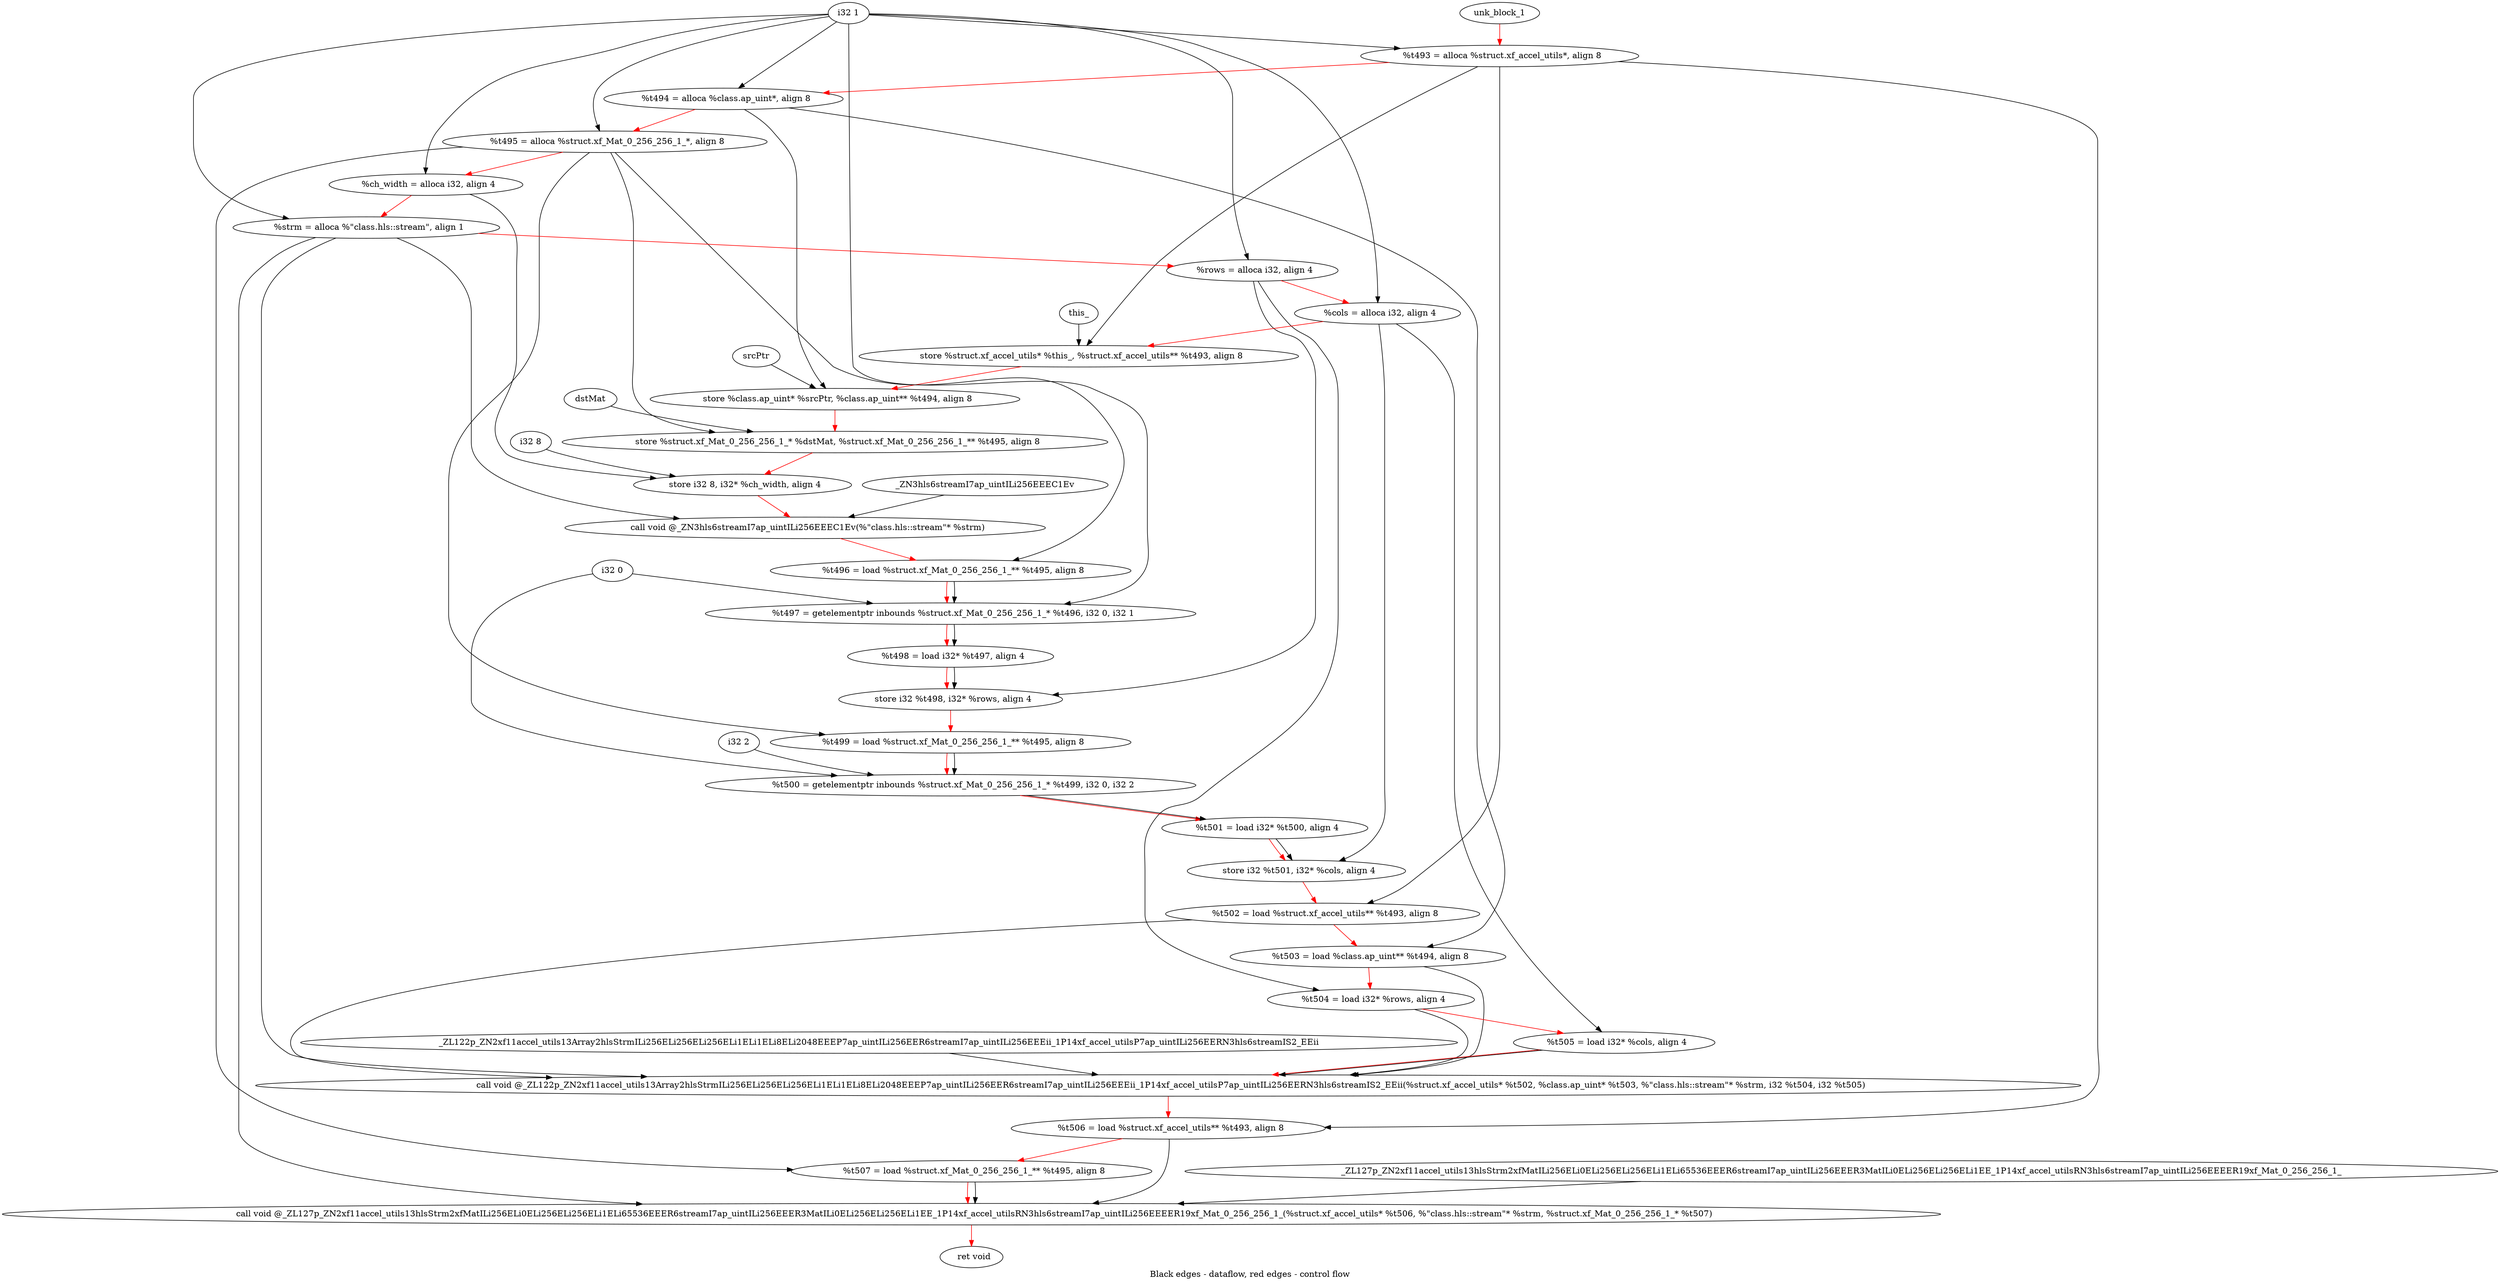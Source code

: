 digraph G {
compound=true
label="Black edges - dataflow, red edges - control flow"
"t493" [label="  %t493 = alloca %struct.xf_accel_utils*, align 8"]
"t494" [label="  %t494 = alloca %class.ap_uint*, align 8"]
"t495" [label="  %t495 = alloca %struct.xf_Mat_0_256_256_1_*, align 8"]
"ch_width" [label="  %ch_width = alloca i32, align 4"]
"strm" [label="  %strm = alloca %\"class.hls::stream\", align 1"]
"rows" [label="  %rows = alloca i32, align 4"]
"cols" [label="  %cols = alloca i32, align 4"]
"_1" [label="  store %struct.xf_accel_utils* %this_, %struct.xf_accel_utils** %t493, align 8"]
"_2" [label="  store %class.ap_uint* %srcPtr, %class.ap_uint** %t494, align 8"]
"_3" [label="  store %struct.xf_Mat_0_256_256_1_* %dstMat, %struct.xf_Mat_0_256_256_1_** %t495, align 8"]
"_4" [label="  store i32 8, i32* %ch_width, align 4"]
"_5" [label="  call void @_ZN3hls6streamI7ap_uintILi256EEEC1Ev(%\"class.hls::stream\"* %strm)"]
"t496" [label="  %t496 = load %struct.xf_Mat_0_256_256_1_** %t495, align 8"]
"t497" [label="  %t497 = getelementptr inbounds %struct.xf_Mat_0_256_256_1_* %t496, i32 0, i32 1"]
"t498" [label="  %t498 = load i32* %t497, align 4"]
"_6" [label="  store i32 %t498, i32* %rows, align 4"]
"t499" [label="  %t499 = load %struct.xf_Mat_0_256_256_1_** %t495, align 8"]
"t500" [label="  %t500 = getelementptr inbounds %struct.xf_Mat_0_256_256_1_* %t499, i32 0, i32 2"]
"t501" [label="  %t501 = load i32* %t500, align 4"]
"_7" [label="  store i32 %t501, i32* %cols, align 4"]
"t502" [label="  %t502 = load %struct.xf_accel_utils** %t493, align 8"]
"t503" [label="  %t503 = load %class.ap_uint** %t494, align 8"]
"t504" [label="  %t504 = load i32* %rows, align 4"]
"t505" [label="  %t505 = load i32* %cols, align 4"]
"_8" [label="  call void @_ZL122p_ZN2xf11accel_utils13Array2hlsStrmILi256ELi256ELi256ELi1ELi1ELi8ELi2048EEEP7ap_uintILi256EER6streamI7ap_uintILi256EEEii_1P14xf_accel_utilsP7ap_uintILi256EERN3hls6streamIS2_EEii(%struct.xf_accel_utils* %t502, %class.ap_uint* %t503, %\"class.hls::stream\"* %strm, i32 %t504, i32 %t505)"]
"t506" [label="  %t506 = load %struct.xf_accel_utils** %t493, align 8"]
"t507" [label="  %t507 = load %struct.xf_Mat_0_256_256_1_** %t495, align 8"]
"_9" [label="  call void @_ZL127p_ZN2xf11accel_utils13hlsStrm2xfMatILi256ELi0ELi256ELi256ELi1ELi65536EEER6streamI7ap_uintILi256EEER3MatILi0ELi256ELi256ELi1EE_1P14xf_accel_utilsRN3hls6streamI7ap_uintILi256EEEER19xf_Mat_0_256_256_1_(%struct.xf_accel_utils* %t506, %\"class.hls::stream\"* %strm, %struct.xf_Mat_0_256_256_1_* %t507)"]
"_10" [label="  ret void"]
"unk_block_1" -> "t493"[color=red]
"i32 1" -> "t493"
"t493" -> "t494"[color=red weight=2]
"i32 1" -> "t494"
"t494" -> "t495"[color=red weight=2]
"i32 1" -> "t495"
"t495" -> "ch_width"[color=red weight=2]
"i32 1" -> "ch_width"
"ch_width" -> "strm"[color=red weight=2]
"i32 1" -> "strm"
"strm" -> "rows"[color=red weight=2]
"i32 1" -> "rows"
"rows" -> "cols"[color=red weight=2]
"i32 1" -> "cols"
"cols" -> "_1"[color=red weight=2]
"this_" -> "_1"
"t493" -> "_1"
"_1" -> "_2"[color=red weight=2]
"srcPtr" -> "_2"
"t494" -> "_2"
"_2" -> "_3"[color=red weight=2]
"dstMat" -> "_3"
"t495" -> "_3"
"_3" -> "_4"[color=red weight=2]
"i32 8" -> "_4"
"ch_width" -> "_4"
"_4" -> "_5"[color=red weight=2]
"strm" -> "_5"
"_ZN3hls6streamI7ap_uintILi256EEEC1Ev" -> "_5"
"_5" -> "t496"[color=red weight=2]
"t495" -> "t496"
"t496" -> "t497"[color=red weight=2]
"t496" -> "t497"
"i32 0" -> "t497"
"i32 1" -> "t497"
"t497" -> "t498"[color=red weight=2]
"t497" -> "t498"
"t498" -> "_6"[color=red weight=2]
"t498" -> "_6"
"rows" -> "_6"
"_6" -> "t499"[color=red weight=2]
"t495" -> "t499"
"t499" -> "t500"[color=red weight=2]
"t499" -> "t500"
"i32 0" -> "t500"
"i32 2" -> "t500"
"t500" -> "t501"[color=red weight=2]
"t500" -> "t501"
"t501" -> "_7"[color=red weight=2]
"t501" -> "_7"
"cols" -> "_7"
"_7" -> "t502"[color=red weight=2]
"t493" -> "t502"
"t502" -> "t503"[color=red weight=2]
"t494" -> "t503"
"t503" -> "t504"[color=red weight=2]
"rows" -> "t504"
"t504" -> "t505"[color=red weight=2]
"cols" -> "t505"
"t505" -> "_8"[color=red weight=2]
"t502" -> "_8"
"t503" -> "_8"
"strm" -> "_8"
"t504" -> "_8"
"t505" -> "_8"
"_ZL122p_ZN2xf11accel_utils13Array2hlsStrmILi256ELi256ELi256ELi1ELi1ELi8ELi2048EEEP7ap_uintILi256EER6streamI7ap_uintILi256EEEii_1P14xf_accel_utilsP7ap_uintILi256EERN3hls6streamIS2_EEii" -> "_8"
"_8" -> "t506"[color=red weight=2]
"t493" -> "t506"
"t506" -> "t507"[color=red weight=2]
"t495" -> "t507"
"t507" -> "_9"[color=red weight=2]
"t506" -> "_9"
"strm" -> "_9"
"t507" -> "_9"
"_ZL127p_ZN2xf11accel_utils13hlsStrm2xfMatILi256ELi0ELi256ELi256ELi1ELi65536EEER6streamI7ap_uintILi256EEER3MatILi0ELi256ELi256ELi1EE_1P14xf_accel_utilsRN3hls6streamI7ap_uintILi256EEEER19xf_Mat_0_256_256_1_" -> "_9"
"_9" -> "_10"[color=red weight=2]

}
